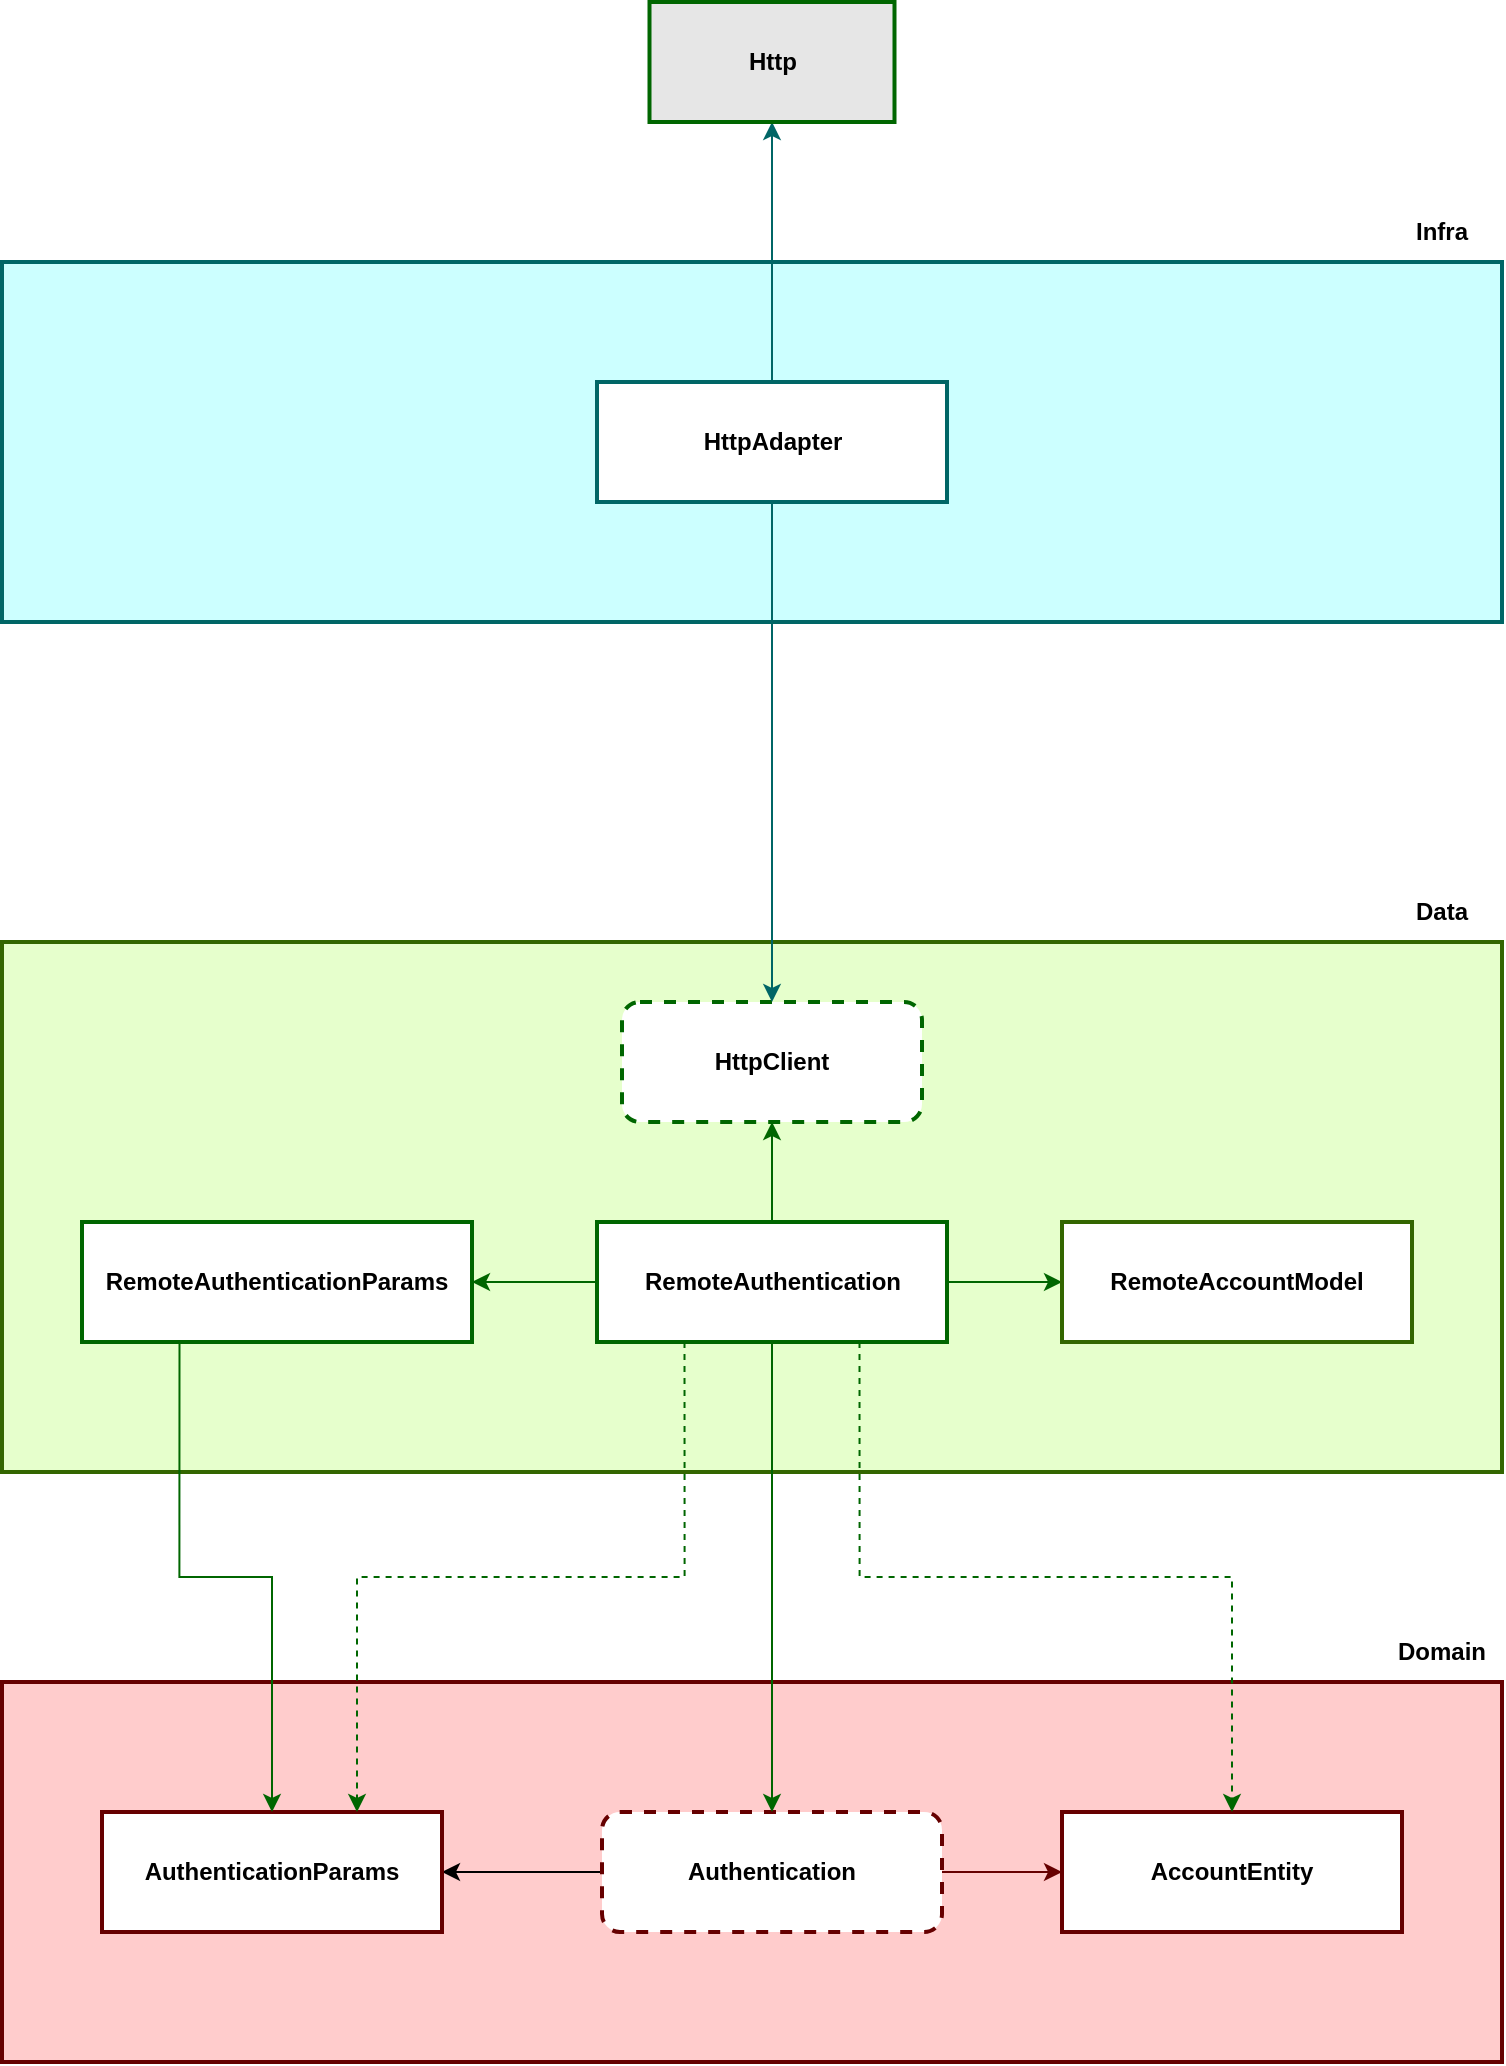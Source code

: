 <mxfile version="20.5.3" type="device"><diagram id="HfEWq_r0W0ZpkX7ZRNV-" name="Página-1"><mxGraphModel dx="2249" dy="1963" grid="1" gridSize="10" guides="1" tooltips="1" connect="1" arrows="1" fold="1" page="1" pageScale="1" pageWidth="827" pageHeight="1169" math="0" shadow="0"><root><mxCell id="0"/><mxCell id="1" parent="0"/><mxCell id="QETJLzq0enbgLHSMHhcw-3" value="" style="rounded=0;whiteSpace=wrap;html=1;strokeWidth=2;fillColor=#E6FFCC;strokeColor=#336600;" parent="1" vertex="1"><mxGeometry x="-160" y="160" width="750" height="265" as="geometry"/></mxCell><mxCell id="QETJLzq0enbgLHSMHhcw-15" style="edgeStyle=orthogonalEdgeStyle;rounded=0;orthogonalLoop=1;jettySize=auto;html=1;exitX=0.5;exitY=0;exitDx=0;exitDy=0;entryX=0.5;entryY=1;entryDx=0;entryDy=0;strokeColor=#006600;" parent="1" source="QETJLzq0enbgLHSMHhcw-2" target="QETJLzq0enbgLHSMHhcw-14" edge="1"><mxGeometry relative="1" as="geometry"/></mxCell><mxCell id="Ns7V8LM1uvekBkRshiHk-5" style="edgeStyle=orthogonalEdgeStyle;rounded=0;orthogonalLoop=1;jettySize=auto;html=1;entryX=0;entryY=0.5;entryDx=0;entryDy=0;strokeColor=#006600;" parent="1" source="QETJLzq0enbgLHSMHhcw-2" target="Ns7V8LM1uvekBkRshiHk-4" edge="1"><mxGeometry relative="1" as="geometry"/></mxCell><mxCell id="Ns7V8LM1uvekBkRshiHk-7" style="edgeStyle=orthogonalEdgeStyle;rounded=0;orthogonalLoop=1;jettySize=auto;html=1;entryX=1;entryY=0.5;entryDx=0;entryDy=0;strokeColor=#006600;" parent="1" source="QETJLzq0enbgLHSMHhcw-2" target="Ns7V8LM1uvekBkRshiHk-6" edge="1"><mxGeometry relative="1" as="geometry"/></mxCell><mxCell id="QETJLzq0enbgLHSMHhcw-2" value="RemoteAuthentication" style="rounded=0;whiteSpace=wrap;html=1;fontStyle=1;strokeWidth=2;strokeColor=#006600;" parent="1" vertex="1"><mxGeometry x="137.5" y="300" width="175" height="60" as="geometry"/></mxCell><mxCell id="QETJLzq0enbgLHSMHhcw-4" value="Data" style="text;html=1;strokeColor=none;fillColor=none;align=center;verticalAlign=middle;whiteSpace=wrap;rounded=0;strokeWidth=2;fontStyle=1" parent="1" vertex="1"><mxGeometry x="530" y="130" width="60" height="30" as="geometry"/></mxCell><mxCell id="QETJLzq0enbgLHSMHhcw-7" value="" style="rounded=0;whiteSpace=wrap;html=1;strokeWidth=2;fillColor=#FFCCCC;strokeColor=#660000;" parent="1" vertex="1"><mxGeometry x="-160" y="530" width="750" height="190" as="geometry"/></mxCell><mxCell id="QETJLzq0enbgLHSMHhcw-8" style="edgeStyle=orthogonalEdgeStyle;rounded=0;orthogonalLoop=1;jettySize=auto;html=1;exitX=1;exitY=0.5;exitDx=0;exitDy=0;entryX=0;entryY=0.5;entryDx=0;entryDy=0;strokeColor=#660000;" parent="1" source="QETJLzq0enbgLHSMHhcw-9" target="QETJLzq0enbgLHSMHhcw-11" edge="1"><mxGeometry relative="1" as="geometry"/></mxCell><mxCell id="Ns7V8LM1uvekBkRshiHk-3" style="edgeStyle=orthogonalEdgeStyle;rounded=0;orthogonalLoop=1;jettySize=auto;html=1;" parent="1" source="QETJLzq0enbgLHSMHhcw-9" target="Ns7V8LM1uvekBkRshiHk-1" edge="1"><mxGeometry relative="1" as="geometry"/></mxCell><mxCell id="QETJLzq0enbgLHSMHhcw-9" value="Authentication" style="rounded=1;whiteSpace=wrap;html=1;fontStyle=1;dashed=1;strokeWidth=2;strokeColor=#660000;" parent="1" vertex="1"><mxGeometry x="140" y="595" width="170" height="60" as="geometry"/></mxCell><mxCell id="QETJLzq0enbgLHSMHhcw-10" value="Domain" style="text;html=1;strokeColor=none;fillColor=none;align=center;verticalAlign=middle;whiteSpace=wrap;rounded=0;strokeWidth=2;fontStyle=1" parent="1" vertex="1"><mxGeometry x="530" y="500" width="60" height="30" as="geometry"/></mxCell><mxCell id="QETJLzq0enbgLHSMHhcw-11" value="AccountEntity" style="rounded=0;whiteSpace=wrap;html=1;fontStyle=1;strokeWidth=2;strokeColor=#660000;" parent="1" vertex="1"><mxGeometry x="370" y="595" width="170" height="60" as="geometry"/></mxCell><mxCell id="QETJLzq0enbgLHSMHhcw-12" style="edgeStyle=orthogonalEdgeStyle;rounded=0;orthogonalLoop=1;jettySize=auto;html=1;exitX=0.5;exitY=1;exitDx=0;exitDy=0;entryX=0.5;entryY=0;entryDx=0;entryDy=0;strokeColor=#006600;" parent="1" source="QETJLzq0enbgLHSMHhcw-2" target="QETJLzq0enbgLHSMHhcw-9" edge="1"><mxGeometry relative="1" as="geometry"/></mxCell><mxCell id="QETJLzq0enbgLHSMHhcw-13" style="edgeStyle=orthogonalEdgeStyle;rounded=0;orthogonalLoop=1;jettySize=auto;html=1;exitX=0.75;exitY=1;exitDx=0;exitDy=0;entryX=0.5;entryY=0;entryDx=0;entryDy=0;strokeColor=#006600;dashed=1;" parent="1" source="QETJLzq0enbgLHSMHhcw-2" target="QETJLzq0enbgLHSMHhcw-11" edge="1"><mxGeometry relative="1" as="geometry"/></mxCell><mxCell id="QETJLzq0enbgLHSMHhcw-14" value="HttpClient" style="rounded=1;whiteSpace=wrap;html=1;fontStyle=1;dashed=1;strokeWidth=2;strokeColor=#006600;" parent="1" vertex="1"><mxGeometry x="150" y="190" width="150" height="60" as="geometry"/></mxCell><mxCell id="Ns7V8LM1uvekBkRshiHk-1" value="AuthenticationParams" style="rounded=0;whiteSpace=wrap;html=1;fontStyle=1;strokeWidth=2;strokeColor=#660000;" parent="1" vertex="1"><mxGeometry x="-110" y="595" width="170" height="60" as="geometry"/></mxCell><mxCell id="Ns7V8LM1uvekBkRshiHk-4" value="RemoteAccountModel" style="rounded=0;whiteSpace=wrap;html=1;fontStyle=1;strokeWidth=2;strokeColor=#336600;" parent="1" vertex="1"><mxGeometry x="370" y="300" width="175" height="60" as="geometry"/></mxCell><mxCell id="Ns7V8LM1uvekBkRshiHk-9" style="edgeStyle=orthogonalEdgeStyle;rounded=0;orthogonalLoop=1;jettySize=auto;html=1;exitX=0.25;exitY=1;exitDx=0;exitDy=0;entryX=0.5;entryY=0;entryDx=0;entryDy=0;strokeColor=#006600;" parent="1" source="Ns7V8LM1uvekBkRshiHk-6" target="Ns7V8LM1uvekBkRshiHk-1" edge="1"><mxGeometry relative="1" as="geometry"/></mxCell><mxCell id="Ns7V8LM1uvekBkRshiHk-6" value="RemoteAuthenticationParams" style="rounded=0;whiteSpace=wrap;html=1;fontStyle=1;strokeWidth=2;strokeColor=#006600;" parent="1" vertex="1"><mxGeometry x="-120" y="300" width="195" height="60" as="geometry"/></mxCell><mxCell id="Ns7V8LM1uvekBkRshiHk-8" style="edgeStyle=orthogonalEdgeStyle;rounded=0;orthogonalLoop=1;jettySize=auto;html=1;exitX=0.25;exitY=1;exitDx=0;exitDy=0;entryX=0.75;entryY=0;entryDx=0;entryDy=0;strokeColor=#006600;dashed=1;" parent="1" source="QETJLzq0enbgLHSMHhcw-2" target="Ns7V8LM1uvekBkRshiHk-1" edge="1"><mxGeometry relative="1" as="geometry"/></mxCell><mxCell id="XcXaIg4ORnVnK42kpWqC-1" value="" style="rounded=0;whiteSpace=wrap;html=1;strokeWidth=2;fillColor=#CCFFFF;strokeColor=#006666;" vertex="1" parent="1"><mxGeometry x="-160" y="-180" width="750" height="180" as="geometry"/></mxCell><mxCell id="XcXaIg4ORnVnK42kpWqC-4" style="edgeStyle=orthogonalEdgeStyle;rounded=0;orthogonalLoop=1;jettySize=auto;html=1;entryX=0.5;entryY=0;entryDx=0;entryDy=0;strokeColor=#006666;" edge="1" parent="1" source="XcXaIg4ORnVnK42kpWqC-2" target="QETJLzq0enbgLHSMHhcw-14"><mxGeometry relative="1" as="geometry"/></mxCell><mxCell id="XcXaIg4ORnVnK42kpWqC-5" style="edgeStyle=orthogonalEdgeStyle;rounded=0;orthogonalLoop=1;jettySize=auto;html=1;exitX=0.5;exitY=0;exitDx=0;exitDy=0;entryX=0.5;entryY=1;entryDx=0;entryDy=0;strokeColor=#006666;" edge="1" parent="1" source="XcXaIg4ORnVnK42kpWqC-2" target="XcXaIg4ORnVnK42kpWqC-3"><mxGeometry relative="1" as="geometry"/></mxCell><mxCell id="XcXaIg4ORnVnK42kpWqC-2" value="HttpAdapter" style="rounded=0;whiteSpace=wrap;html=1;fontStyle=1;strokeWidth=2;strokeColor=#006666;" vertex="1" parent="1"><mxGeometry x="137.5" y="-120" width="175" height="60" as="geometry"/></mxCell><mxCell id="XcXaIg4ORnVnK42kpWqC-3" value="Http" style="rounded=0;whiteSpace=wrap;html=1;fontStyle=1;strokeWidth=2;strokeColor=#006600;fillColor=#E6E6E6;" vertex="1" parent="1"><mxGeometry x="163.75" y="-310" width="122.5" height="60" as="geometry"/></mxCell><mxCell id="XcXaIg4ORnVnK42kpWqC-7" value="Infra" style="text;html=1;strokeColor=none;fillColor=none;align=center;verticalAlign=middle;whiteSpace=wrap;rounded=0;strokeWidth=2;fontStyle=1" vertex="1" parent="1"><mxGeometry x="530" y="-210" width="60" height="30" as="geometry"/></mxCell></root></mxGraphModel></diagram></mxfile>